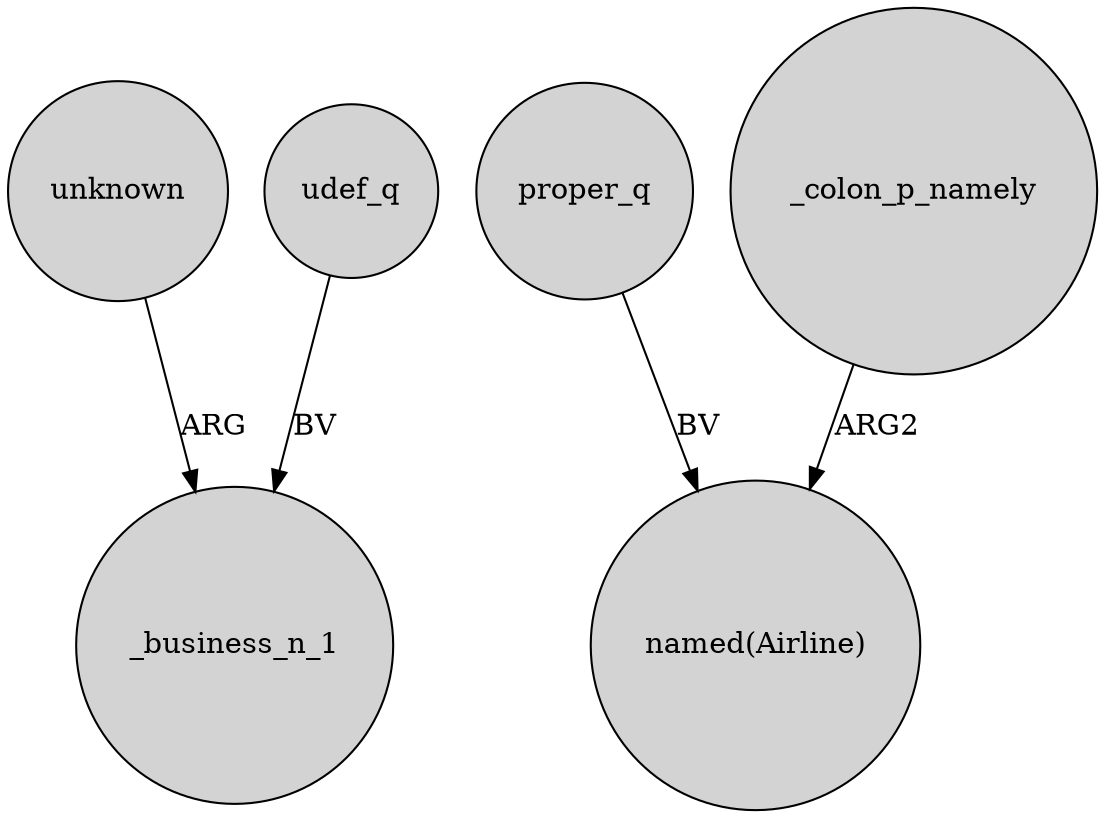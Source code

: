 digraph {
	node [shape=circle style=filled]
	unknown -> _business_n_1 [label=ARG]
	udef_q -> _business_n_1 [label=BV]
	proper_q -> "named(Airline)" [label=BV]
	_colon_p_namely -> "named(Airline)" [label=ARG2]
}
